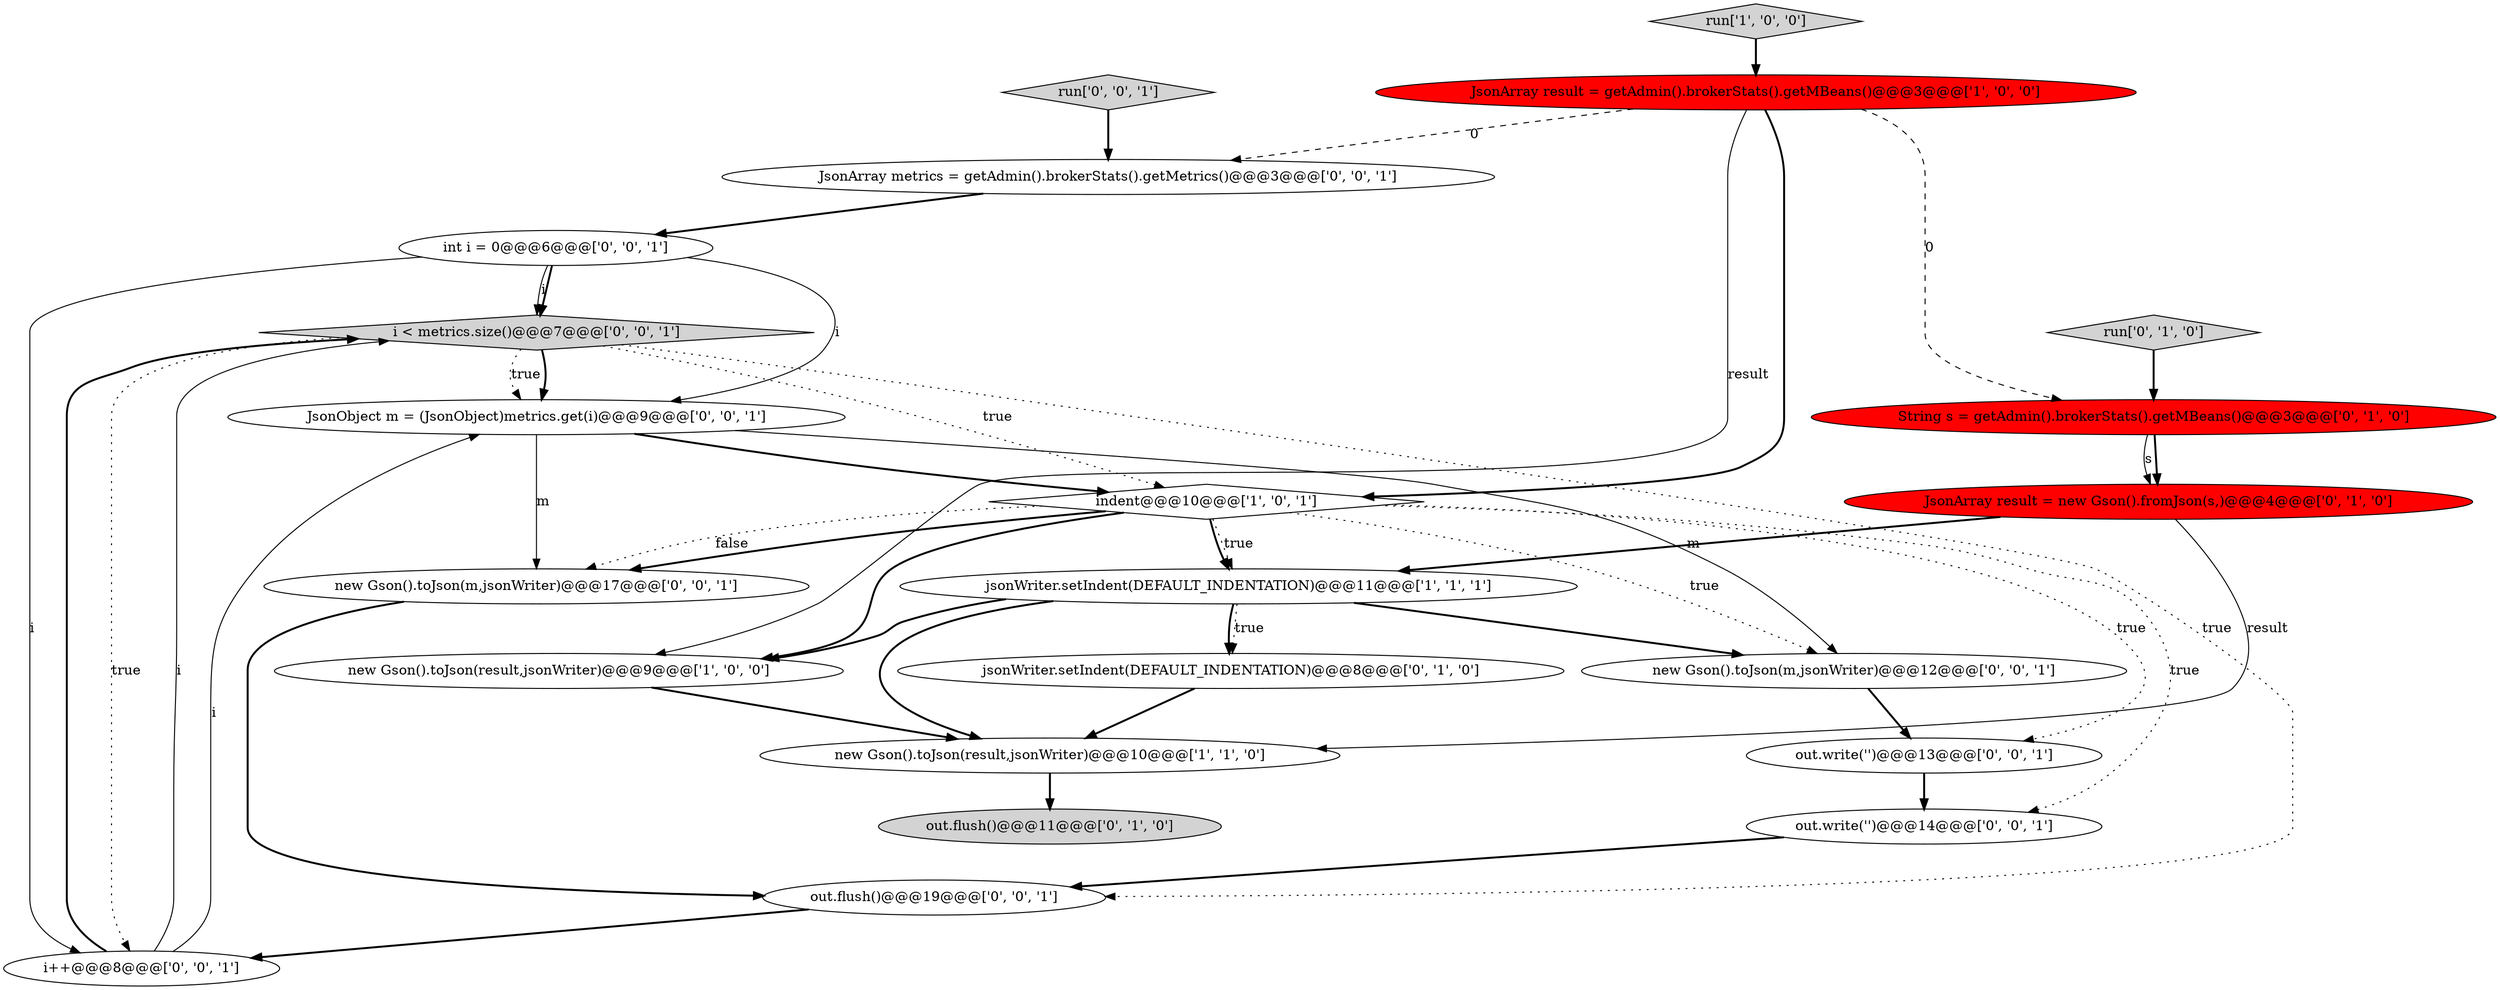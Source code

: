digraph {
20 [style = filled, label = "i < metrics.size()@@@7@@@['0', '0', '1']", fillcolor = lightgray, shape = diamond image = "AAA0AAABBB3BBB"];
14 [style = filled, label = "int i = 0@@@6@@@['0', '0', '1']", fillcolor = white, shape = ellipse image = "AAA0AAABBB3BBB"];
6 [style = filled, label = "String s = getAdmin().brokerStats().getMBeans()@@@3@@@['0', '1', '0']", fillcolor = red, shape = ellipse image = "AAA1AAABBB2BBB"];
18 [style = filled, label = "JsonObject m = (JsonObject)metrics.get(i)@@@9@@@['0', '0', '1']", fillcolor = white, shape = ellipse image = "AAA0AAABBB3BBB"];
3 [style = filled, label = "run['1', '0', '0']", fillcolor = lightgray, shape = diamond image = "AAA0AAABBB1BBB"];
0 [style = filled, label = "new Gson().toJson(result,jsonWriter)@@@10@@@['1', '1', '0']", fillcolor = white, shape = ellipse image = "AAA0AAABBB1BBB"];
15 [style = filled, label = "new Gson().toJson(m,jsonWriter)@@@17@@@['0', '0', '1']", fillcolor = white, shape = ellipse image = "AAA0AAABBB3BBB"];
11 [style = filled, label = "out.flush()@@@19@@@['0', '0', '1']", fillcolor = white, shape = ellipse image = "AAA0AAABBB3BBB"];
16 [style = filled, label = "new Gson().toJson(m,jsonWriter)@@@12@@@['0', '0', '1']", fillcolor = white, shape = ellipse image = "AAA0AAABBB3BBB"];
1 [style = filled, label = "indent@@@10@@@['1', '0', '1']", fillcolor = white, shape = diamond image = "AAA0AAABBB1BBB"];
2 [style = filled, label = "jsonWriter.setIndent(DEFAULT_INDENTATION)@@@11@@@['1', '1', '1']", fillcolor = white, shape = ellipse image = "AAA0AAABBB1BBB"];
12 [style = filled, label = "out.write('')@@@14@@@['0', '0', '1']", fillcolor = white, shape = ellipse image = "AAA0AAABBB3BBB"];
10 [style = filled, label = "jsonWriter.setIndent(DEFAULT_INDENTATION)@@@8@@@['0', '1', '0']", fillcolor = white, shape = ellipse image = "AAA0AAABBB2BBB"];
7 [style = filled, label = "run['0', '1', '0']", fillcolor = lightgray, shape = diamond image = "AAA0AAABBB2BBB"];
17 [style = filled, label = "JsonArray metrics = getAdmin().brokerStats().getMetrics()@@@3@@@['0', '0', '1']", fillcolor = white, shape = ellipse image = "AAA0AAABBB3BBB"];
13 [style = filled, label = "run['0', '0', '1']", fillcolor = lightgray, shape = diamond image = "AAA0AAABBB3BBB"];
9 [style = filled, label = "JsonArray result = new Gson().fromJson(s,)@@@4@@@['0', '1', '0']", fillcolor = red, shape = ellipse image = "AAA1AAABBB2BBB"];
4 [style = filled, label = "JsonArray result = getAdmin().brokerStats().getMBeans()@@@3@@@['1', '0', '0']", fillcolor = red, shape = ellipse image = "AAA1AAABBB1BBB"];
5 [style = filled, label = "new Gson().toJson(result,jsonWriter)@@@9@@@['1', '0', '0']", fillcolor = white, shape = ellipse image = "AAA0AAABBB1BBB"];
8 [style = filled, label = "out.flush()@@@11@@@['0', '1', '0']", fillcolor = lightgray, shape = ellipse image = "AAA0AAABBB2BBB"];
19 [style = filled, label = "out.write('')@@@13@@@['0', '0', '1']", fillcolor = white, shape = ellipse image = "AAA0AAABBB3BBB"];
21 [style = filled, label = "i++@@@8@@@['0', '0', '1']", fillcolor = white, shape = ellipse image = "AAA0AAABBB3BBB"];
1->5 [style = bold, label=""];
2->10 [style = dotted, label="true"];
20->11 [style = dotted, label="true"];
19->12 [style = bold, label=""];
4->17 [style = dashed, label="0"];
9->2 [style = bold, label=""];
1->15 [style = bold, label=""];
11->21 [style = bold, label=""];
12->11 [style = bold, label=""];
21->20 [style = solid, label="i"];
14->18 [style = solid, label="i"];
20->21 [style = dotted, label="true"];
6->9 [style = solid, label="s"];
16->19 [style = bold, label=""];
2->10 [style = bold, label=""];
1->15 [style = dotted, label="false"];
4->6 [style = dashed, label="0"];
3->4 [style = bold, label=""];
1->19 [style = dotted, label="true"];
18->16 [style = solid, label="m"];
20->18 [style = bold, label=""];
13->17 [style = bold, label=""];
2->0 [style = bold, label=""];
21->20 [style = bold, label=""];
15->11 [style = bold, label=""];
4->5 [style = solid, label="result"];
5->0 [style = bold, label=""];
18->1 [style = bold, label=""];
20->1 [style = dotted, label="true"];
17->14 [style = bold, label=""];
21->18 [style = solid, label="i"];
10->0 [style = bold, label=""];
7->6 [style = bold, label=""];
1->12 [style = dotted, label="true"];
0->8 [style = bold, label=""];
14->21 [style = solid, label="i"];
14->20 [style = solid, label="i"];
20->18 [style = dotted, label="true"];
9->0 [style = solid, label="result"];
1->2 [style = bold, label=""];
4->1 [style = bold, label=""];
18->15 [style = solid, label="m"];
1->16 [style = dotted, label="true"];
6->9 [style = bold, label=""];
1->2 [style = dotted, label="true"];
14->20 [style = bold, label=""];
2->5 [style = bold, label=""];
2->16 [style = bold, label=""];
}
